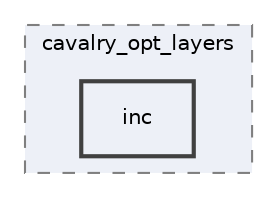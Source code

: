 digraph "prebuild/library/cavalry_opt_layers/inc"
{
 // INTERACTIVE_SVG=YES
 // LATEX_PDF_SIZE
  bgcolor="transparent";
  edge [fontname="Helvetica",fontsize="10",labelfontname="Helvetica",labelfontsize="10"];
  node [fontname="Helvetica",fontsize="10",shape=record];
  compound=true
  subgraph clusterdir_9567c40b94edd1ccb4cada1c87b96dfc {
    graph [ bgcolor="#edf0f7", pencolor="grey50", style="filled,dashed,", label="cavalry_opt_layers", fontname="Helvetica", fontsize="10", URL="dir_9567c40b94edd1ccb4cada1c87b96dfc.html"]
  dir_d86648092a61a4dcc1bda720c58c8896 [shape=box, label="inc", style="filled,bold,", fillcolor="#edf0f7", color="grey25", URL="dir_d86648092a61a4dcc1bda720c58c8896.html"];
  }
}
